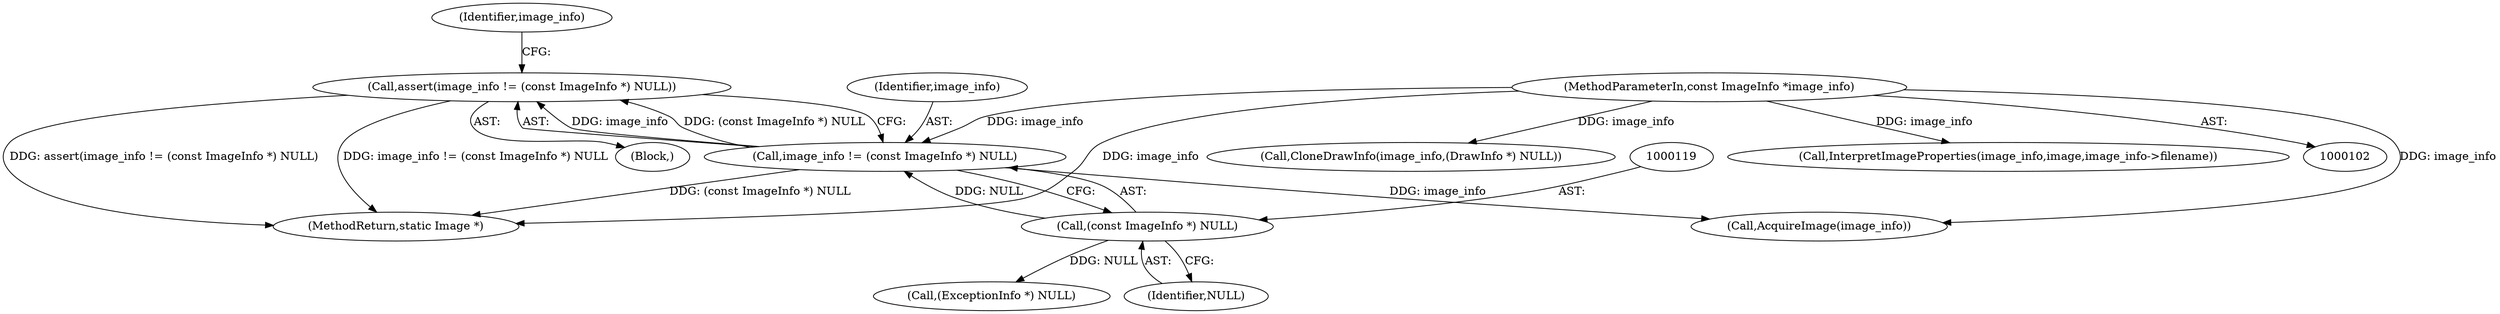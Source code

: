 digraph "0_ImageMagick_f6e9d0d9955e85bdd7540b251cd50d598dacc5e6_30@API" {
"1000115" [label="(Call,assert(image_info != (const ImageInfo *) NULL))"];
"1000116" [label="(Call,image_info != (const ImageInfo *) NULL)"];
"1000103" [label="(MethodParameterIn,const ImageInfo *image_info)"];
"1000118" [label="(Call,(const ImageInfo *) NULL)"];
"1000116" [label="(Call,image_info != (const ImageInfo *) NULL)"];
"1000145" [label="(Call,(ExceptionInfo *) NULL)"];
"1000120" [label="(Identifier,NULL)"];
"1000156" [label="(Call,AcquireImage(image_info))"];
"1000118" [label="(Call,(const ImageInfo *) NULL)"];
"1000115" [label="(Call,assert(image_info != (const ImageInfo *) NULL))"];
"1000188" [label="(Call,CloneDrawInfo(image_info,(DrawInfo *) NULL))"];
"1000103" [label="(MethodParameterIn,const ImageInfo *image_info)"];
"1000874" [label="(MethodReturn,static Image *)"];
"1000165" [label="(Call,InterpretImageProperties(image_info,image,image_info->filename))"];
"1000124" [label="(Identifier,image_info)"];
"1000105" [label="(Block,)"];
"1000117" [label="(Identifier,image_info)"];
"1000115" -> "1000105"  [label="AST: "];
"1000115" -> "1000116"  [label="CFG: "];
"1000116" -> "1000115"  [label="AST: "];
"1000124" -> "1000115"  [label="CFG: "];
"1000115" -> "1000874"  [label="DDG: assert(image_info != (const ImageInfo *) NULL)"];
"1000115" -> "1000874"  [label="DDG: image_info != (const ImageInfo *) NULL"];
"1000116" -> "1000115"  [label="DDG: image_info"];
"1000116" -> "1000115"  [label="DDG: (const ImageInfo *) NULL"];
"1000116" -> "1000118"  [label="CFG: "];
"1000117" -> "1000116"  [label="AST: "];
"1000118" -> "1000116"  [label="AST: "];
"1000116" -> "1000874"  [label="DDG: (const ImageInfo *) NULL"];
"1000103" -> "1000116"  [label="DDG: image_info"];
"1000118" -> "1000116"  [label="DDG: NULL"];
"1000116" -> "1000156"  [label="DDG: image_info"];
"1000103" -> "1000102"  [label="AST: "];
"1000103" -> "1000874"  [label="DDG: image_info"];
"1000103" -> "1000156"  [label="DDG: image_info"];
"1000103" -> "1000165"  [label="DDG: image_info"];
"1000103" -> "1000188"  [label="DDG: image_info"];
"1000118" -> "1000120"  [label="CFG: "];
"1000119" -> "1000118"  [label="AST: "];
"1000120" -> "1000118"  [label="AST: "];
"1000118" -> "1000145"  [label="DDG: NULL"];
}
